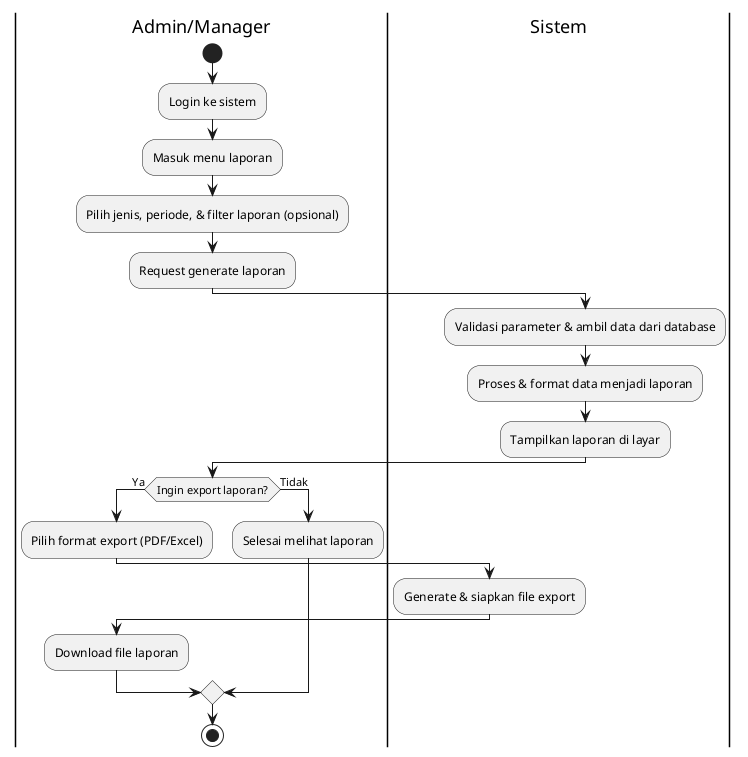 @startuml
|Admin/Manager|
start
:Login ke sistem;
:Masuk menu laporan;
:Pilih jenis, periode, & filter laporan (opsional);
:Request generate laporan;

|Sistem|
:Validasi parameter & ambil data dari database;
:Proses & format data menjadi laporan;
:Tampilkan laporan di layar;

|Admin/Manager|
if (Ingin export laporan?) then (Ya)
  :Pilih format export (PDF/Excel);
  |Sistem|
  :Generate & siapkan file export;
  |Admin/Manager|
  :Download file laporan;
else (Tidak)
  :Selesai melihat laporan;
endif
stop
@enduml